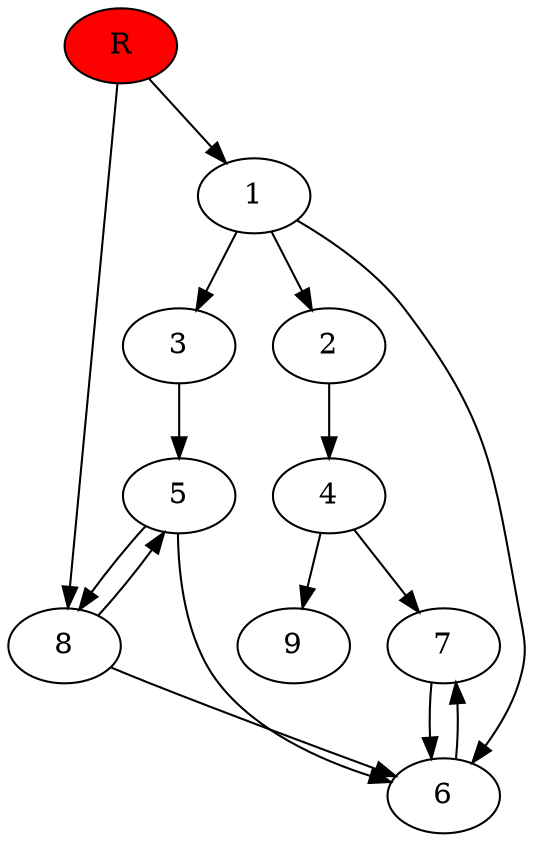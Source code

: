 digraph prb44493 {
	1
	2
	3
	4
	5
	6
	7
	8
	R [fillcolor="#ff0000" style=filled]
	1 -> 2
	1 -> 3
	1 -> 6
	2 -> 4
	3 -> 5
	4 -> 7
	4 -> 9
	5 -> 6
	5 -> 8
	6 -> 7
	7 -> 6
	8 -> 5
	8 -> 6
	R -> 1
	R -> 8
}
